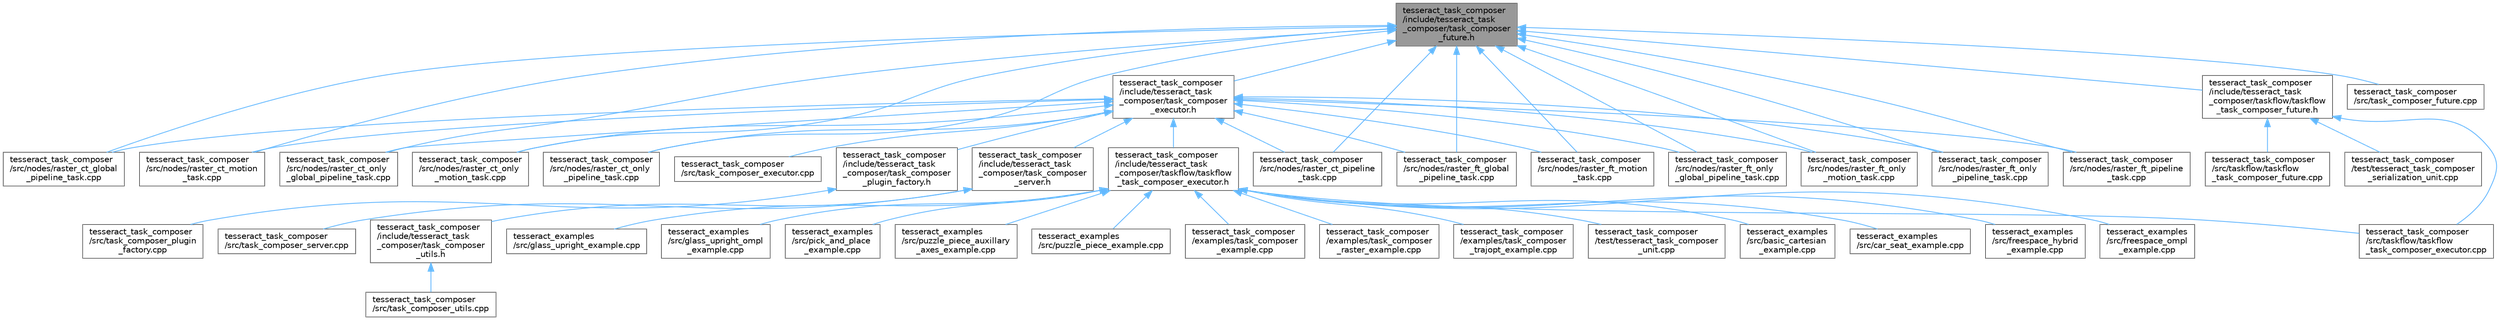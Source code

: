 digraph "tesseract_task_composer/include/tesseract_task_composer/task_composer_future.h"
{
 // LATEX_PDF_SIZE
  bgcolor="transparent";
  edge [fontname=Helvetica,fontsize=10,labelfontname=Helvetica,labelfontsize=10];
  node [fontname=Helvetica,fontsize=10,shape=box,height=0.2,width=0.4];
  Node1 [label="tesseract_task_composer\l/include/tesseract_task\l_composer/task_composer\l_future.h",height=0.2,width=0.4,color="gray40", fillcolor="grey60", style="filled", fontcolor="black",tooltip="A task composer future."];
  Node1 -> Node2 [dir="back",color="steelblue1",style="solid"];
  Node2 [label="tesseract_task_composer\l/include/tesseract_task\l_composer/task_composer\l_executor.h",height=0.2,width=0.4,color="grey40", fillcolor="white", style="filled",URL="$d6/dab/task__composer__executor_8h.html",tooltip="The executor for executing task graphs."];
  Node2 -> Node3 [dir="back",color="steelblue1",style="solid"];
  Node3 [label="tesseract_task_composer\l/include/tesseract_task\l_composer/task_composer\l_plugin_factory.h",height=0.2,width=0.4,color="grey40", fillcolor="white", style="filled",URL="$da/d42/task__composer__plugin__factory_8h.html",tooltip="A plugin factory for producing a task composer."];
  Node3 -> Node4 [dir="back",color="steelblue1",style="solid"];
  Node4 [label="tesseract_task_composer\l/src/task_composer_plugin\l_factory.cpp",height=0.2,width=0.4,color="grey40", fillcolor="white", style="filled",URL="$d7/d4b/task__composer__plugin__factory_8cpp.html",tooltip="A plugin factory for producing a task composer."];
  Node2 -> Node5 [dir="back",color="steelblue1",style="solid"];
  Node5 [label="tesseract_task_composer\l/include/tesseract_task\l_composer/task_composer\l_server.h",height=0.2,width=0.4,color="grey40", fillcolor="white", style="filled",URL="$d5/df0/task__composer__server_8h.html",tooltip="A task server."];
  Node5 -> Node6 [dir="back",color="steelblue1",style="solid"];
  Node6 [label="tesseract_task_composer\l/include/tesseract_task\l_composer/task_composer\l_utils.h",height=0.2,width=0.4,color="grey40", fillcolor="white", style="filled",URL="$de/dc5/task__composer__utils_8h.html",tooltip="A task composer utils."];
  Node6 -> Node7 [dir="back",color="steelblue1",style="solid"];
  Node7 [label="tesseract_task_composer\l/src/task_composer_utils.cpp",height=0.2,width=0.4,color="grey40", fillcolor="white", style="filled",URL="$d7/d3a/task__composer__utils_8cpp.html",tooltip="A task composer utils."];
  Node5 -> Node8 [dir="back",color="steelblue1",style="solid"];
  Node8 [label="tesseract_task_composer\l/src/task_composer_server.cpp",height=0.2,width=0.4,color="grey40", fillcolor="white", style="filled",URL="$dc/d0c/task__composer__server_8cpp.html",tooltip=" "];
  Node2 -> Node9 [dir="back",color="steelblue1",style="solid"];
  Node9 [label="tesseract_task_composer\l/include/tesseract_task\l_composer/taskflow/taskflow\l_task_composer_executor.h",height=0.2,width=0.4,color="grey40", fillcolor="white", style="filled",URL="$da/d8c/taskflow__task__composer__executor_8h.html",tooltip="The tasflow executor implementation."];
  Node9 -> Node10 [dir="back",color="steelblue1",style="solid"];
  Node10 [label="tesseract_examples\l/src/basic_cartesian\l_example.cpp",height=0.2,width=0.4,color="grey40", fillcolor="white", style="filled",URL="$da/d69/basic__cartesian__example_8cpp.html",tooltip=" "];
  Node9 -> Node11 [dir="back",color="steelblue1",style="solid"];
  Node11 [label="tesseract_examples\l/src/car_seat_example.cpp",height=0.2,width=0.4,color="grey40", fillcolor="white", style="filled",URL="$d0/d87/car__seat__example_8cpp.html",tooltip="Car seat example implementation."];
  Node9 -> Node12 [dir="back",color="steelblue1",style="solid"];
  Node12 [label="tesseract_examples\l/src/freespace_hybrid\l_example.cpp",height=0.2,width=0.4,color="grey40", fillcolor="white", style="filled",URL="$d1/dda/freespace__hybrid__example_8cpp.html",tooltip=" "];
  Node9 -> Node13 [dir="back",color="steelblue1",style="solid"];
  Node13 [label="tesseract_examples\l/src/freespace_ompl\l_example.cpp",height=0.2,width=0.4,color="grey40", fillcolor="white", style="filled",URL="$d1/d33/freespace__ompl__example_8cpp.html",tooltip="An example of a feespace motion planning with OMPL."];
  Node9 -> Node14 [dir="back",color="steelblue1",style="solid"];
  Node14 [label="tesseract_examples\l/src/glass_upright_example.cpp",height=0.2,width=0.4,color="grey40", fillcolor="white", style="filled",URL="$dc/da1/glass__upright__example_8cpp.html",tooltip="Glass upright example implementation."];
  Node9 -> Node15 [dir="back",color="steelblue1",style="solid"];
  Node15 [label="tesseract_examples\l/src/glass_upright_ompl\l_example.cpp",height=0.2,width=0.4,color="grey40", fillcolor="white", style="filled",URL="$d6/d0e/glass__upright__ompl__example_8cpp.html",tooltip="Glass upright OMPL example implementation."];
  Node9 -> Node16 [dir="back",color="steelblue1",style="solid"];
  Node16 [label="tesseract_examples\l/src/pick_and_place\l_example.cpp",height=0.2,width=0.4,color="grey40", fillcolor="white", style="filled",URL="$d9/d6a/pick__and__place__example_8cpp.html",tooltip="Pick and place implementation."];
  Node9 -> Node17 [dir="back",color="steelblue1",style="solid"];
  Node17 [label="tesseract_examples\l/src/puzzle_piece_auxillary\l_axes_example.cpp",height=0.2,width=0.4,color="grey40", fillcolor="white", style="filled",URL="$d3/d7e/puzzle__piece__auxillary__axes__example_8cpp.html",tooltip="Puzzle piece auxillary axes implementation."];
  Node9 -> Node18 [dir="back",color="steelblue1",style="solid"];
  Node18 [label="tesseract_examples\l/src/puzzle_piece_example.cpp",height=0.2,width=0.4,color="grey40", fillcolor="white", style="filled",URL="$dd/d8f/puzzle__piece__example_8cpp.html",tooltip="Puzzle piece example implementation."];
  Node9 -> Node19 [dir="back",color="steelblue1",style="solid"];
  Node19 [label="tesseract_task_composer\l/examples/task_composer\l_example.cpp",height=0.2,width=0.4,color="grey40", fillcolor="white", style="filled",URL="$d2/d8b/task__composer__example_8cpp.html",tooltip=" "];
  Node9 -> Node20 [dir="back",color="steelblue1",style="solid"];
  Node20 [label="tesseract_task_composer\l/examples/task_composer\l_raster_example.cpp",height=0.2,width=0.4,color="grey40", fillcolor="white", style="filled",URL="$db/d4d/task__composer__raster__example_8cpp.html",tooltip=" "];
  Node9 -> Node21 [dir="back",color="steelblue1",style="solid"];
  Node21 [label="tesseract_task_composer\l/examples/task_composer\l_trajopt_example.cpp",height=0.2,width=0.4,color="grey40", fillcolor="white", style="filled",URL="$de/d6f/task__composer__trajopt__example_8cpp.html",tooltip=" "];
  Node9 -> Node22 [dir="back",color="steelblue1",style="solid"];
  Node22 [label="tesseract_task_composer\l/src/taskflow/taskflow\l_task_composer_executor.cpp",height=0.2,width=0.4,color="grey40", fillcolor="white", style="filled",URL="$d1/d42/taskflow__task__composer__executor_8cpp.html",tooltip=" "];
  Node9 -> Node23 [dir="back",color="steelblue1",style="solid"];
  Node23 [label="tesseract_task_composer\l/test/tesseract_task_composer\l_unit.cpp",height=0.2,width=0.4,color="grey40", fillcolor="white", style="filled",URL="$d7/db5/tesseract__task__composer__unit_8cpp.html",tooltip=" "];
  Node2 -> Node24 [dir="back",color="steelblue1",style="solid"];
  Node24 [label="tesseract_task_composer\l/src/nodes/raster_ct_global\l_pipeline_task.cpp",height=0.2,width=0.4,color="grey40", fillcolor="white", style="filled",URL="$dd/d2e/raster__ct__global__pipeline__task_8cpp.html",tooltip=" "];
  Node2 -> Node25 [dir="back",color="steelblue1",style="solid"];
  Node25 [label="tesseract_task_composer\l/src/nodes/raster_ct_motion\l_task.cpp",height=0.2,width=0.4,color="grey40", fillcolor="white", style="filled",URL="$d2/d01/raster__ct__motion__task_8cpp.html",tooltip="Raster motion planning task with cartesian transitions."];
  Node2 -> Node26 [dir="back",color="steelblue1",style="solid"];
  Node26 [label="tesseract_task_composer\l/src/nodes/raster_ct_only\l_global_pipeline_task.cpp",height=0.2,width=0.4,color="grey40", fillcolor="white", style="filled",URL="$d6/dac/raster__ct__only__global__pipeline__task_8cpp.html",tooltip=" "];
  Node2 -> Node27 [dir="back",color="steelblue1",style="solid"];
  Node27 [label="tesseract_task_composer\l/src/nodes/raster_ct_only\l_motion_task.cpp",height=0.2,width=0.4,color="grey40", fillcolor="white", style="filled",URL="$d7/d41/raster__ct__only__motion__task_8cpp.html",tooltip="Plans raster paths with cartesian transitions."];
  Node2 -> Node28 [dir="back",color="steelblue1",style="solid"];
  Node28 [label="tesseract_task_composer\l/src/nodes/raster_ct_only\l_pipeline_task.cpp",height=0.2,width=0.4,color="grey40", fillcolor="white", style="filled",URL="$d5/d70/raster__ct__only__pipeline__task_8cpp.html",tooltip=" "];
  Node2 -> Node29 [dir="back",color="steelblue1",style="solid"];
  Node29 [label="tesseract_task_composer\l/src/nodes/raster_ct_pipeline\l_task.cpp",height=0.2,width=0.4,color="grey40", fillcolor="white", style="filled",URL="$dc/d61/raster__ct__pipeline__task_8cpp.html",tooltip=" "];
  Node2 -> Node30 [dir="back",color="steelblue1",style="solid"];
  Node30 [label="tesseract_task_composer\l/src/nodes/raster_ft_global\l_pipeline_task.cpp",height=0.2,width=0.4,color="grey40", fillcolor="white", style="filled",URL="$dd/d2d/raster__ft__global__pipeline__task_8cpp.html",tooltip=" "];
  Node2 -> Node31 [dir="back",color="steelblue1",style="solid"];
  Node31 [label="tesseract_task_composer\l/src/nodes/raster_ft_motion\l_task.cpp",height=0.2,width=0.4,color="grey40", fillcolor="white", style="filled",URL="$df/dad/raster__ft__motion__task_8cpp.html",tooltip="Raster motion planning task with freespace transitions."];
  Node2 -> Node32 [dir="back",color="steelblue1",style="solid"];
  Node32 [label="tesseract_task_composer\l/src/nodes/raster_ft_only\l_global_pipeline_task.cpp",height=0.2,width=0.4,color="grey40", fillcolor="white", style="filled",URL="$d5/d2e/raster__ft__only__global__pipeline__task_8cpp.html",tooltip=" "];
  Node2 -> Node33 [dir="back",color="steelblue1",style="solid"];
  Node33 [label="tesseract_task_composer\l/src/nodes/raster_ft_only\l_motion_task.cpp",height=0.2,width=0.4,color="grey40", fillcolor="white", style="filled",URL="$d8/d4b/raster__ft__only__motion__task_8cpp.html",tooltip="Plans raster paths with freespace transitions."];
  Node2 -> Node34 [dir="back",color="steelblue1",style="solid"];
  Node34 [label="tesseract_task_composer\l/src/nodes/raster_ft_only\l_pipeline_task.cpp",height=0.2,width=0.4,color="grey40", fillcolor="white", style="filled",URL="$d4/dfc/raster__ft__only__pipeline__task_8cpp.html",tooltip=" "];
  Node2 -> Node35 [dir="back",color="steelblue1",style="solid"];
  Node35 [label="tesseract_task_composer\l/src/nodes/raster_ft_pipeline\l_task.cpp",height=0.2,width=0.4,color="grey40", fillcolor="white", style="filled",URL="$dc/dfb/raster__ft__pipeline__task_8cpp.html",tooltip=" "];
  Node2 -> Node36 [dir="back",color="steelblue1",style="solid"];
  Node36 [label="tesseract_task_composer\l/src/task_composer_executor.cpp",height=0.2,width=0.4,color="grey40", fillcolor="white", style="filled",URL="$dd/d40/task__composer__executor_8cpp.html",tooltip="The executor for executing task graphs."];
  Node1 -> Node37 [dir="back",color="steelblue1",style="solid"];
  Node37 [label="tesseract_task_composer\l/include/tesseract_task\l_composer/taskflow/taskflow\l_task_composer_future.h",height=0.2,width=0.4,color="grey40", fillcolor="white", style="filled",URL="$dc/d39/taskflow__task__composer__future_8h.html",tooltip="A taskflow task composer future implementation."];
  Node37 -> Node22 [dir="back",color="steelblue1",style="solid"];
  Node37 -> Node38 [dir="back",color="steelblue1",style="solid"];
  Node38 [label="tesseract_task_composer\l/src/taskflow/taskflow\l_task_composer_future.cpp",height=0.2,width=0.4,color="grey40", fillcolor="white", style="filled",URL="$d8/db1/taskflow__task__composer__future_8cpp.html",tooltip="A taskflow task composer future implementation."];
  Node37 -> Node39 [dir="back",color="steelblue1",style="solid"];
  Node39 [label="tesseract_task_composer\l/test/tesseract_task_composer\l_serialization_unit.cpp",height=0.2,width=0.4,color="grey40", fillcolor="white", style="filled",URL="$d6/da6/tesseract__task__composer__serialization__unit_8cpp.html",tooltip=" "];
  Node1 -> Node24 [dir="back",color="steelblue1",style="solid"];
  Node1 -> Node25 [dir="back",color="steelblue1",style="solid"];
  Node1 -> Node26 [dir="back",color="steelblue1",style="solid"];
  Node1 -> Node27 [dir="back",color="steelblue1",style="solid"];
  Node1 -> Node28 [dir="back",color="steelblue1",style="solid"];
  Node1 -> Node29 [dir="back",color="steelblue1",style="solid"];
  Node1 -> Node30 [dir="back",color="steelblue1",style="solid"];
  Node1 -> Node31 [dir="back",color="steelblue1",style="solid"];
  Node1 -> Node32 [dir="back",color="steelblue1",style="solid"];
  Node1 -> Node33 [dir="back",color="steelblue1",style="solid"];
  Node1 -> Node34 [dir="back",color="steelblue1",style="solid"];
  Node1 -> Node35 [dir="back",color="steelblue1",style="solid"];
  Node1 -> Node40 [dir="back",color="steelblue1",style="solid"];
  Node40 [label="tesseract_task_composer\l/src/task_composer_future.cpp",height=0.2,width=0.4,color="grey40", fillcolor="white", style="filled",URL="$d2/d46/task__composer__future_8cpp.html",tooltip="A task composer future."];
}
